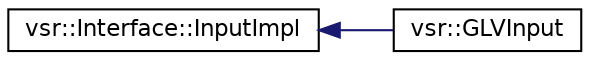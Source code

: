 digraph G
{
  edge [fontname="Helvetica",fontsize="11",labelfontname="Helvetica",labelfontsize="11"];
  node [fontname="Helvetica",fontsize="11",shape=record];
  rankdir="LR";
  Node1 [label="vsr::Interface::InputImpl",height=0.2,width=0.4,color="black", fillcolor="white", style="filled",URL="$structvsr_1_1_interface_1_1_input_impl.html"];
  Node1 -> Node2 [dir="back",color="midnightblue",fontsize="11",style="solid",fontname="Helvetica"];
  Node2 [label="vsr::GLVInput",height=0.2,width=0.4,color="black", fillcolor="white", style="filled",URL="$structvsr_1_1_g_l_v_input.html"];
}
